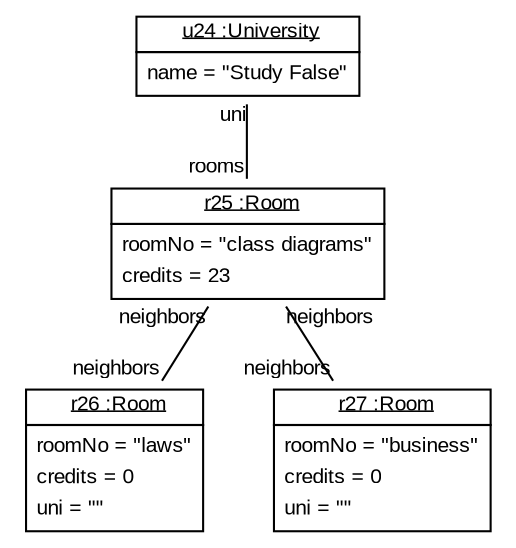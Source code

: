 graph ObjectDiagram {
   node [shape = none, fontsize = 10, fontname = "Arial"];
   edge [fontsize = 10, fontname = "Arial"];
   compound=true;

u24 [label=<<table border='0' cellborder='1' cellspacing='0'> <tr> <td href="../examples/org/sdmlib/examples/studyright/University.java"> <u>u24 :University</u></td></tr><tr><td><table border='0' cellborder='0' cellspacing='0'><tr><td align='left'>name = "Study False"</td></tr></table></td></tr></table>>];
r25 [label=<<table border='0' cellborder='1' cellspacing='0'> <tr> <td href="../examples/org/sdmlib/examples/studyright/Room.java"> <u>r25 :Room</u></td></tr><tr><td><table border='0' cellborder='0' cellspacing='0'><tr><td align='left'>roomNo = "class diagrams"</td></tr><tr><td align='left'>credits = 23</td></tr></table></td></tr></table>>];
r26 [label=<<table border='0' cellborder='1' cellspacing='0'> <tr> <td href="../examples/org/sdmlib/examples/studyright/Room.java"> <u>r26 :Room</u></td></tr><tr><td><table border='0' cellborder='0' cellspacing='0'><tr><td align='left'>roomNo = "laws"</td></tr><tr><td align='left'>credits = 0</td></tr><tr><td align='left'>uni = ""</td></tr></table></td></tr></table>>];
r27 [label=<<table border='0' cellborder='1' cellspacing='0'> <tr> <td href="../examples/org/sdmlib/examples/studyright/Room.java"> <u>r27 :Room</u></td></tr><tr><td><table border='0' cellborder='0' cellspacing='0'><tr><td align='left'>roomNo = "business"</td></tr><tr><td align='left'>credits = 0</td></tr><tr><td align='left'>uni = ""</td></tr></table></td></tr></table>>];

u24 -- r25 [headlabel = "rooms" taillabel = "uni"];
r25 -- r26 [headlabel = "neighbors" taillabel = "neighbors"];
r25 -- r27 [headlabel = "neighbors" taillabel = "neighbors"];
}

